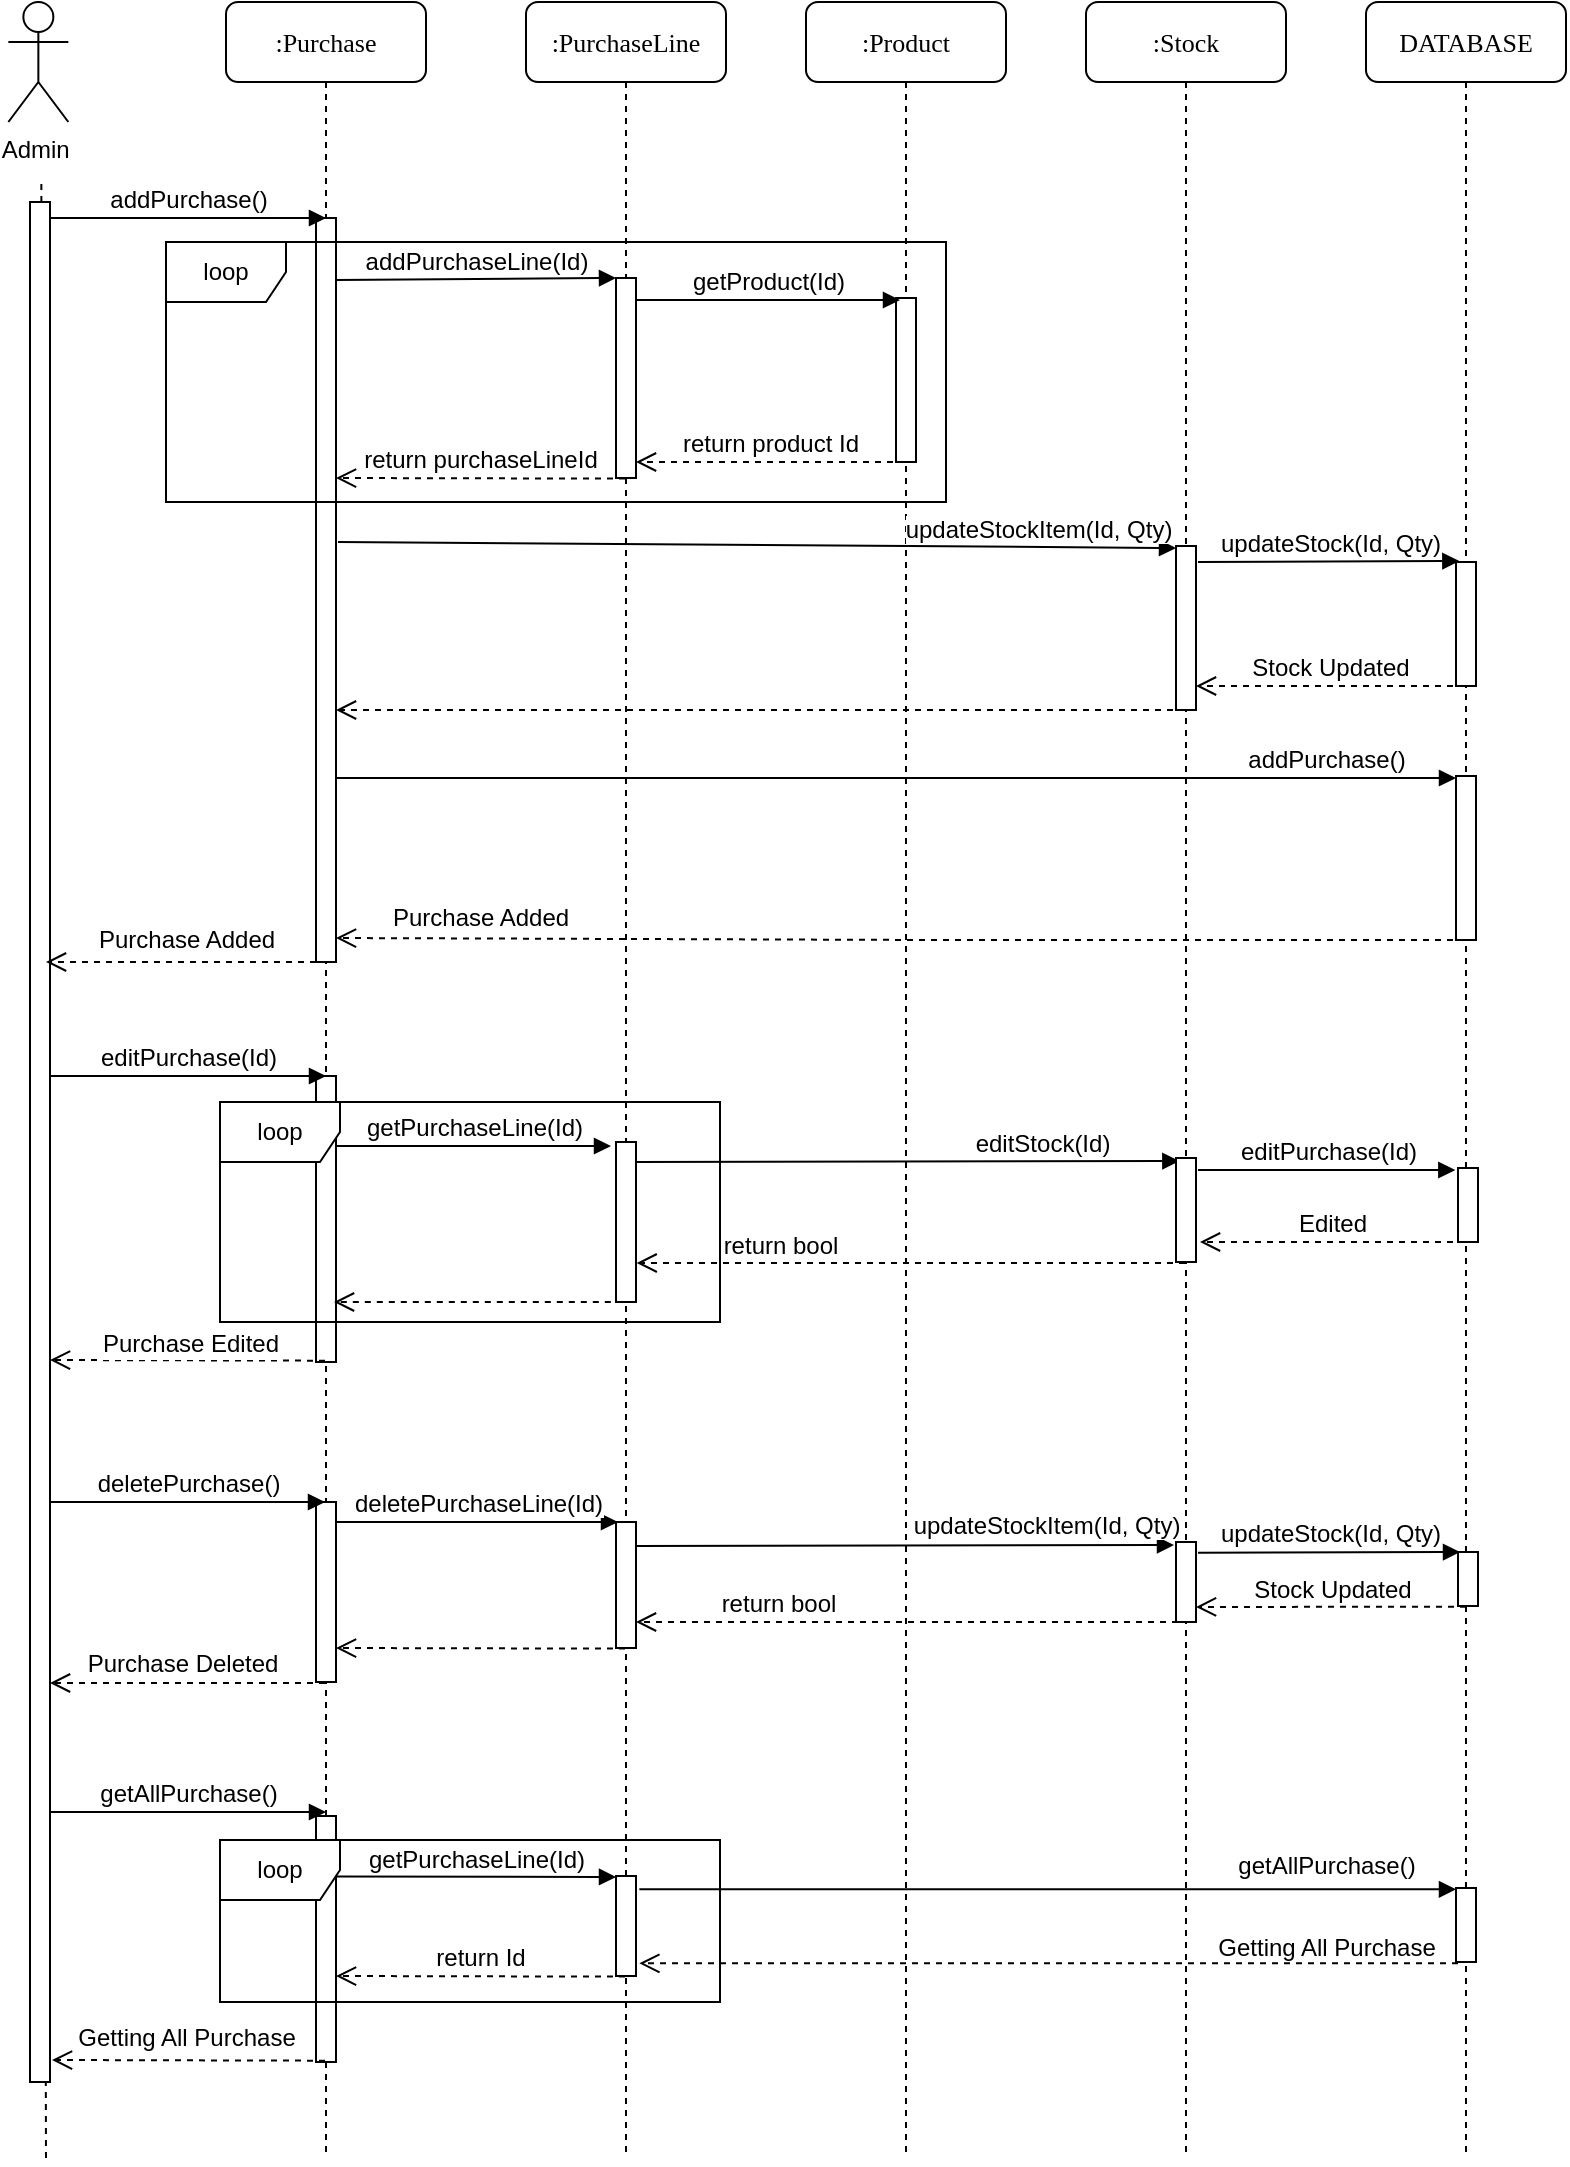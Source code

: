 <mxfile version="21.2.1" type="device">
  <diagram name="Page-1" id="MuWw8hlP-7gh3ki9MRSE">
    <mxGraphModel dx="1434" dy="854" grid="1" gridSize="10" guides="1" tooltips="1" connect="1" arrows="1" fold="1" page="1" pageScale="1" pageWidth="827" pageHeight="1169" math="0" shadow="0">
      <root>
        <mxCell id="0" />
        <mxCell id="1" parent="0" />
        <mxCell id="n9vFjWYDE5SBtBu7MkNS-1" value="Admin&amp;nbsp;" style="shape=umlActor;verticalLabelPosition=bottom;verticalAlign=top;html=1;points=[[0,0.333,0,0,0],[0,1,0,0,0],[0.25,0.1,0,0,0],[0.5,0,0,0,0],[0.5,0.5,0,0,0],[0.55,1,0,0,31],[0.75,0.1,0,0,0],[1,0.333,0,0,0],[1,1,0,0,0]];" parent="1" vertex="1">
          <mxGeometry x="31.18" y="50" width="30" height="60" as="geometry" />
        </mxCell>
        <mxCell id="n9vFjWYDE5SBtBu7MkNS-2" value="" style="rounded=0;orthogonalLoop=1;jettySize=auto;html=1;dashed=1;endArrow=none;endFill=0;exitX=0.55;exitY=1;exitDx=0;exitDy=31;exitPerimeter=0;" parent="1" source="n9vFjWYDE5SBtBu7MkNS-1" edge="1">
          <mxGeometry relative="1" as="geometry">
            <mxPoint x="46" y="120" as="sourcePoint" />
            <mxPoint x="50" y="1130" as="targetPoint" />
          </mxGeometry>
        </mxCell>
        <mxCell id="n9vFjWYDE5SBtBu7MkNS-3" value=":Product" style="shape=umlLifeline;perimeter=lifelinePerimeter;whiteSpace=wrap;html=1;container=1;collapsible=0;recursiveResize=0;outlineConnect=0;rounded=1;shadow=0;comic=0;labelBackgroundColor=none;strokeWidth=1;fontFamily=Verdana;fontSize=13;align=center;" parent="1" vertex="1">
          <mxGeometry x="430" y="50" width="100" height="1078" as="geometry" />
        </mxCell>
        <mxCell id="n9vFjWYDE5SBtBu7MkNS-4" value="" style="html=1;points=[];perimeter=orthogonalPerimeter;rounded=0;shadow=0;comic=0;labelBackgroundColor=none;strokeWidth=1;fontFamily=Verdana;fontSize=12;align=center;" parent="n9vFjWYDE5SBtBu7MkNS-3" vertex="1">
          <mxGeometry x="45" y="148" width="10" height="82" as="geometry" />
        </mxCell>
        <mxCell id="n9vFjWYDE5SBtBu7MkNS-8" value="DATABASE" style="shape=umlLifeline;perimeter=lifelinePerimeter;whiteSpace=wrap;html=1;container=0;collapsible=0;recursiveResize=0;outlineConnect=0;rounded=1;shadow=0;comic=0;labelBackgroundColor=none;strokeWidth=1;fontFamily=Verdana;fontSize=13;align=center;" parent="1" vertex="1">
          <mxGeometry x="710" y="50" width="100" height="1078" as="geometry" />
        </mxCell>
        <mxCell id="UcrVy8c6ddUO_n3f5x2V-22" value="" style="html=1;points=[];perimeter=orthogonalPerimeter;outlineConnect=0;targetShapes=umlLifeline;portConstraint=eastwest;newEdgeStyle={&quot;edgeStyle&quot;:&quot;elbowEdgeStyle&quot;,&quot;elbow&quot;:&quot;vertical&quot;,&quot;curved&quot;:0,&quot;rounded&quot;:0};" vertex="1" parent="n9vFjWYDE5SBtBu7MkNS-8">
          <mxGeometry x="45" y="943" width="10" height="37" as="geometry" />
        </mxCell>
        <mxCell id="kZ2RcLdzIM8h738nA8hj-1" value=":Purchase" style="shape=umlLifeline;perimeter=lifelinePerimeter;whiteSpace=wrap;html=1;container=1;collapsible=0;recursiveResize=0;outlineConnect=0;rounded=1;shadow=0;comic=0;labelBackgroundColor=none;strokeWidth=1;fontFamily=Verdana;fontSize=13;align=center;" parent="1" vertex="1">
          <mxGeometry x="140" y="50" width="100" height="1078" as="geometry" />
        </mxCell>
        <mxCell id="kZ2RcLdzIM8h738nA8hj-2" value="" style="html=1;points=[[0,0,0,0,0]];perimeter=orthogonalPerimeter;rounded=0;shadow=0;comic=0;labelBackgroundColor=none;strokeWidth=1;fontFamily=Verdana;fontSize=12;align=center;" parent="kZ2RcLdzIM8h738nA8hj-1" vertex="1">
          <mxGeometry x="45" y="108" width="10" height="372" as="geometry" />
        </mxCell>
        <mxCell id="kZ2RcLdzIM8h738nA8hj-7" value="&lt;font style=&quot;font-size: 12px;&quot;&gt;addPurchaseLine(Id)&lt;/font&gt;" style="html=1;verticalAlign=bottom;endArrow=block;elbow=vertical;rounded=0;entryX=0;entryY=0;entryDx=0;entryDy=0;entryPerimeter=0;" parent="kZ2RcLdzIM8h738nA8hj-1" target="kZ2RcLdzIM8h738nA8hj-4" edge="1">
          <mxGeometry width="80" relative="1" as="geometry">
            <mxPoint x="55" y="139" as="sourcePoint" />
            <mxPoint x="214" y="138" as="targetPoint" />
          </mxGeometry>
        </mxCell>
        <mxCell id="kZ2RcLdzIM8h738nA8hj-16" value="&lt;font style=&quot;font-size: 12px;&quot;&gt;return purchaseLineId&lt;/font&gt;" style="html=1;verticalAlign=bottom;endArrow=open;dashed=1;endSize=8;edgeStyle=elbowEdgeStyle;elbow=vertical;curved=0;rounded=0;" parent="kZ2RcLdzIM8h738nA8hj-1" edge="1">
          <mxGeometry relative="1" as="geometry">
            <mxPoint x="199.5" y="238.31" as="sourcePoint" />
            <mxPoint x="55" y="238.03" as="targetPoint" />
          </mxGeometry>
        </mxCell>
        <mxCell id="kZ2RcLdzIM8h738nA8hj-17" value="&lt;font style=&quot;font-size: 12px;&quot;&gt;updateStockItem(Id, Qty)&lt;/font&gt;" style="html=1;verticalAlign=bottom;endArrow=block;elbow=vertical;rounded=0;" parent="kZ2RcLdzIM8h738nA8hj-1" edge="1">
          <mxGeometry x="0.673" width="80" relative="1" as="geometry">
            <mxPoint x="56" y="270" as="sourcePoint" />
            <mxPoint x="475" y="273" as="targetPoint" />
            <mxPoint as="offset" />
          </mxGeometry>
        </mxCell>
        <mxCell id="kZ2RcLdzIM8h738nA8hj-22" value="" style="html=1;points=[];perimeter=orthogonalPerimeter;rounded=0;shadow=0;comic=0;labelBackgroundColor=none;strokeWidth=1;fontFamily=Verdana;fontSize=12;align=center;" parent="kZ2RcLdzIM8h738nA8hj-1" vertex="1">
          <mxGeometry x="45" y="537" width="10" height="143" as="geometry" />
        </mxCell>
        <mxCell id="kZ2RcLdzIM8h738nA8hj-35" value="&lt;font style=&quot;font-size: 12px;&quot;&gt;deletePurchaseLine(Id)&lt;/font&gt;" style="html=1;verticalAlign=bottom;endArrow=block;edgeStyle=elbowEdgeStyle;elbow=vertical;curved=0;rounded=0;" parent="kZ2RcLdzIM8h738nA8hj-1" edge="1">
          <mxGeometry width="80" relative="1" as="geometry">
            <mxPoint x="55" y="760" as="sourcePoint" />
            <mxPoint x="196" y="760" as="targetPoint" />
          </mxGeometry>
        </mxCell>
        <mxCell id="n9vFjWYDE5SBtBu7MkNS-32" value="" style="html=1;points=[];perimeter=orthogonalPerimeter;rounded=0;shadow=0;comic=0;labelBackgroundColor=none;strokeWidth=1;fontFamily=Verdana;fontSize=12;align=center;" parent="kZ2RcLdzIM8h738nA8hj-1" vertex="1">
          <mxGeometry x="45" y="750" width="10" height="90" as="geometry" />
        </mxCell>
        <mxCell id="kZ2RcLdzIM8h738nA8hj-41" value="" style="html=1;verticalAlign=bottom;endArrow=open;dashed=1;endSize=8;edgeStyle=elbowEdgeStyle;elbow=vertical;curved=0;rounded=0;" parent="kZ2RcLdzIM8h738nA8hj-1" edge="1">
          <mxGeometry x="0.48" relative="1" as="geometry">
            <mxPoint x="199.5" y="823.31" as="sourcePoint" />
            <mxPoint x="55" y="823" as="targetPoint" />
            <mxPoint as="offset" />
          </mxGeometry>
        </mxCell>
        <mxCell id="n9vFjWYDE5SBtBu7MkNS-28" value="" style="html=1;points=[];perimeter=orthogonalPerimeter;rounded=0;shadow=0;comic=0;labelBackgroundColor=none;strokeWidth=1;fontFamily=Verdana;fontSize=12;align=center;" parent="kZ2RcLdzIM8h738nA8hj-1" vertex="1">
          <mxGeometry x="45" y="907" width="10" height="123" as="geometry" />
        </mxCell>
        <mxCell id="kZ2RcLdzIM8h738nA8hj-45" value="&lt;font style=&quot;font-size: 12px;&quot;&gt;return Id&lt;/font&gt;" style="html=1;verticalAlign=bottom;endArrow=open;dashed=1;endSize=8;edgeStyle=elbowEdgeStyle;elbow=vertical;curved=0;rounded=0;" parent="kZ2RcLdzIM8h738nA8hj-1" edge="1">
          <mxGeometry relative="1" as="geometry">
            <mxPoint x="199.5" y="987.31" as="sourcePoint" />
            <mxPoint x="55" y="987" as="targetPoint" />
          </mxGeometry>
        </mxCell>
        <mxCell id="kZ2RcLdzIM8h738nA8hj-3" value=":PurchaseLine" style="shape=umlLifeline;perimeter=lifelinePerimeter;whiteSpace=wrap;html=1;container=1;collapsible=0;recursiveResize=0;outlineConnect=0;rounded=1;shadow=0;comic=0;labelBackgroundColor=none;strokeWidth=1;fontFamily=Verdana;fontSize=13;align=center;" parent="1" vertex="1">
          <mxGeometry x="290" y="50" width="100" height="1078" as="geometry" />
        </mxCell>
        <mxCell id="kZ2RcLdzIM8h738nA8hj-4" value="" style="html=1;points=[[0,0,0,0,0]];perimeter=orthogonalPerimeter;rounded=0;shadow=0;comic=0;labelBackgroundColor=none;strokeWidth=1;fontFamily=Verdana;fontSize=12;align=center;" parent="kZ2RcLdzIM8h738nA8hj-3" vertex="1">
          <mxGeometry x="45" y="138" width="10" height="100" as="geometry" />
        </mxCell>
        <mxCell id="kZ2RcLdzIM8h738nA8hj-8" value="&lt;font style=&quot;font-size: 12px;&quot;&gt;getProduct(Id)&lt;/font&gt;" style="html=1;verticalAlign=bottom;endArrow=block;elbow=vertical;rounded=0;" parent="kZ2RcLdzIM8h738nA8hj-3" edge="1">
          <mxGeometry width="80" relative="1" as="geometry">
            <mxPoint x="55" y="149" as="sourcePoint" />
            <mxPoint x="187" y="149" as="targetPoint" />
          </mxGeometry>
        </mxCell>
        <mxCell id="kZ2RcLdzIM8h738nA8hj-14" value="&lt;font style=&quot;font-size: 12px;&quot;&gt;return product Id&lt;/font&gt;" style="html=1;verticalAlign=bottom;endArrow=open;dashed=1;endSize=8;edgeStyle=elbowEdgeStyle;elbow=vertical;curved=0;rounded=0;" parent="kZ2RcLdzIM8h738nA8hj-3" edge="1">
          <mxGeometry relative="1" as="geometry">
            <mxPoint x="189.5" y="230" as="sourcePoint" />
            <mxPoint x="55" y="230" as="targetPoint" />
            <Array as="points">
              <mxPoint x="120" y="230" />
              <mxPoint x="90" y="200" />
            </Array>
          </mxGeometry>
        </mxCell>
        <mxCell id="kZ2RcLdzIM8h738nA8hj-25" value="" style="html=1;points=[];perimeter=orthogonalPerimeter;rounded=0;shadow=0;comic=0;labelBackgroundColor=none;strokeWidth=1;fontFamily=Verdana;fontSize=12;align=center;" parent="kZ2RcLdzIM8h738nA8hj-3" vertex="1">
          <mxGeometry x="45" y="570" width="10" height="80" as="geometry" />
        </mxCell>
        <mxCell id="kZ2RcLdzIM8h738nA8hj-31" value="&lt;font style=&quot;font-size: 12px;&quot;&gt;editStock(Id)&lt;/font&gt;" style="html=1;verticalAlign=bottom;endArrow=block;edgeStyle=elbowEdgeStyle;elbow=vertical;curved=0;rounded=0;entryX=0.167;entryY=0.019;entryDx=0;entryDy=0;entryPerimeter=0;" parent="kZ2RcLdzIM8h738nA8hj-3" target="kZ2RcLdzIM8h738nA8hj-32" edge="1">
          <mxGeometry x="0.494" width="80" relative="1" as="geometry">
            <mxPoint x="55" y="580" as="sourcePoint" />
            <mxPoint x="135" y="580" as="targetPoint" />
            <mxPoint as="offset" />
          </mxGeometry>
        </mxCell>
        <mxCell id="kZ2RcLdzIM8h738nA8hj-36" value="" style="html=1;points=[];perimeter=orthogonalPerimeter;rounded=0;shadow=0;comic=0;labelBackgroundColor=none;strokeWidth=1;fontFamily=Verdana;fontSize=12;align=center;" parent="kZ2RcLdzIM8h738nA8hj-3" vertex="1">
          <mxGeometry x="45" y="760" width="10" height="63" as="geometry" />
        </mxCell>
        <mxCell id="kZ2RcLdzIM8h738nA8hj-38" value="&lt;font style=&quot;font-size: 12px;&quot;&gt;updateStockItem(Id, Qty)&lt;/font&gt;" style="html=1;verticalAlign=bottom;endArrow=block;edgeStyle=elbowEdgeStyle;elbow=vertical;curved=0;rounded=0;entryX=-0.1;entryY=-0.025;entryDx=0;entryDy=0;entryPerimeter=0;" parent="kZ2RcLdzIM8h738nA8hj-3" edge="1">
          <mxGeometry x="0.521" y="1" width="80" relative="1" as="geometry">
            <mxPoint x="55" y="772" as="sourcePoint" />
            <mxPoint x="324" y="771" as="targetPoint" />
            <mxPoint as="offset" />
          </mxGeometry>
        </mxCell>
        <mxCell id="kZ2RcLdzIM8h738nA8hj-40" value="&lt;font style=&quot;font-size: 12px;&quot;&gt;return bool&lt;/font&gt;" style="html=1;verticalAlign=bottom;endArrow=open;dashed=1;endSize=8;edgeStyle=elbowEdgeStyle;elbow=vertical;curved=0;rounded=0;" parent="kZ2RcLdzIM8h738nA8hj-3" edge="1">
          <mxGeometry x="0.48" relative="1" as="geometry">
            <mxPoint x="326" y="810" as="sourcePoint" />
            <mxPoint x="55" y="810" as="targetPoint" />
            <mxPoint as="offset" />
          </mxGeometry>
        </mxCell>
        <mxCell id="n9vFjWYDE5SBtBu7MkNS-21" value="" style="html=1;points=[];perimeter=orthogonalPerimeter;rounded=0;shadow=0;comic=0;labelBackgroundColor=none;strokeWidth=1;fontFamily=Verdana;fontSize=12;align=center;" parent="kZ2RcLdzIM8h738nA8hj-3" vertex="1">
          <mxGeometry x="45" y="937" width="10" height="50" as="geometry" />
        </mxCell>
        <mxCell id="kZ2RcLdzIM8h738nA8hj-9" value=":Stock" style="shape=umlLifeline;perimeter=lifelinePerimeter;whiteSpace=wrap;html=1;container=1;collapsible=0;recursiveResize=0;outlineConnect=0;rounded=1;shadow=0;comic=0;labelBackgroundColor=none;strokeWidth=1;fontFamily=Verdana;fontSize=13;align=center;" parent="1" vertex="1">
          <mxGeometry x="570" y="50" width="100" height="1078" as="geometry" />
        </mxCell>
        <mxCell id="kZ2RcLdzIM8h738nA8hj-11" value="" style="html=1;points=[];perimeter=orthogonalPerimeter;rounded=0;shadow=0;comic=0;labelBackgroundColor=none;strokeWidth=1;fontFamily=Verdana;fontSize=12;align=center;" parent="kZ2RcLdzIM8h738nA8hj-9" vertex="1">
          <mxGeometry x="45" y="272" width="10" height="82" as="geometry" />
        </mxCell>
        <mxCell id="kZ2RcLdzIM8h738nA8hj-32" value="" style="html=1;points=[];perimeter=orthogonalPerimeter;rounded=0;shadow=0;comic=0;labelBackgroundColor=none;strokeWidth=1;fontFamily=Verdana;fontSize=12;align=center;" parent="kZ2RcLdzIM8h738nA8hj-9" vertex="1">
          <mxGeometry x="45" y="578" width="10" height="52" as="geometry" />
        </mxCell>
        <mxCell id="kZ2RcLdzIM8h738nA8hj-39" value="" style="html=1;points=[];perimeter=orthogonalPerimeter;rounded=0;shadow=0;comic=0;labelBackgroundColor=none;strokeWidth=1;fontFamily=Verdana;fontSize=12;align=center;" parent="kZ2RcLdzIM8h738nA8hj-9" vertex="1">
          <mxGeometry x="45" y="770" width="10" height="40" as="geometry" />
        </mxCell>
        <mxCell id="UcrVy8c6ddUO_n3f5x2V-18" value="&lt;font style=&quot;font-size: 12px;&quot;&gt;updateStock(Id, Qty)&lt;/font&gt;" style="html=1;verticalAlign=bottom;endArrow=block;edgeStyle=elbowEdgeStyle;elbow=vertical;curved=0;rounded=0;entryX=0.167;entryY=-0.016;entryDx=0;entryDy=0;entryPerimeter=0;" edge="1" parent="kZ2RcLdzIM8h738nA8hj-9">
          <mxGeometry width="80" relative="1" as="geometry">
            <mxPoint x="56" y="775.33" as="sourcePoint" />
            <mxPoint x="187" y="774.33" as="targetPoint" />
          </mxGeometry>
        </mxCell>
        <mxCell id="UcrVy8c6ddUO_n3f5x2V-19" value="&lt;font style=&quot;font-size: 12px;&quot;&gt;Stock Updated&lt;/font&gt;" style="html=1;verticalAlign=bottom;endArrow=open;dashed=1;endSize=8;edgeStyle=elbowEdgeStyle;elbow=vertical;curved=0;rounded=0;" edge="1" parent="kZ2RcLdzIM8h738nA8hj-9">
          <mxGeometry relative="1" as="geometry">
            <mxPoint x="190" y="802.33" as="sourcePoint" />
            <mxPoint x="55" y="802.33" as="targetPoint" />
          </mxGeometry>
        </mxCell>
        <mxCell id="kZ2RcLdzIM8h738nA8hj-18" value="" style="html=1;verticalAlign=bottom;endArrow=open;dashed=1;endSize=8;elbow=vertical;rounded=0;" parent="1" edge="1">
          <mxGeometry relative="1" as="geometry">
            <mxPoint x="619.5" y="404" as="sourcePoint" />
            <mxPoint x="195" y="404" as="targetPoint" />
            <Array as="points">
              <mxPoint x="390" y="404" />
              <mxPoint x="350" y="404" />
            </Array>
          </mxGeometry>
        </mxCell>
        <mxCell id="kZ2RcLdzIM8h738nA8hj-19" value="loop" style="shape=umlFrame;whiteSpace=wrap;html=1;pointerEvents=0;" parent="1" vertex="1">
          <mxGeometry x="110" y="170" width="390" height="130" as="geometry" />
        </mxCell>
        <mxCell id="kZ2RcLdzIM8h738nA8hj-24" value="&lt;font style=&quot;font-size: 12px;&quot;&gt;getPurchaseLine(Id)&lt;/font&gt;" style="html=1;verticalAlign=bottom;endArrow=block;edgeStyle=elbowEdgeStyle;elbow=vertical;curved=0;rounded=0;entryX=-0.193;entryY=0.032;entryDx=0;entryDy=0;entryPerimeter=0;" parent="1" edge="1">
          <mxGeometry width="80" relative="1" as="geometry">
            <mxPoint x="195" y="622" as="sourcePoint" />
            <mxPoint x="332.5" y="622.31" as="targetPoint" />
          </mxGeometry>
        </mxCell>
        <mxCell id="kZ2RcLdzIM8h738nA8hj-27" value="loop" style="shape=umlFrame;whiteSpace=wrap;html=1;pointerEvents=0;" parent="1" vertex="1">
          <mxGeometry x="137" y="600" width="250" height="110" as="geometry" />
        </mxCell>
        <mxCell id="kZ2RcLdzIM8h738nA8hj-29" value="" style="html=1;verticalAlign=bottom;endArrow=open;dashed=1;endSize=8;elbow=vertical;rounded=0;exitX=-0.159;exitY=0.821;exitDx=0;exitDy=0;exitPerimeter=0;" parent="1" edge="1">
          <mxGeometry relative="1" as="geometry">
            <mxPoint x="332.41" y="700" as="sourcePoint" />
            <mxPoint x="194" y="700" as="targetPoint" />
          </mxGeometry>
        </mxCell>
        <mxCell id="kZ2RcLdzIM8h738nA8hj-21" value="&lt;font style=&quot;font-size: 12px;&quot;&gt;editPurchase(Id)&lt;/font&gt;" style="html=1;verticalAlign=bottom;endArrow=block;elbow=vertical;rounded=0;" parent="1" edge="1">
          <mxGeometry width="80" relative="1" as="geometry">
            <mxPoint x="52" y="587" as="sourcePoint" />
            <mxPoint x="190" y="587" as="targetPoint" />
          </mxGeometry>
        </mxCell>
        <mxCell id="kZ2RcLdzIM8h738nA8hj-33" value="&lt;font style=&quot;font-size: 12px;&quot;&gt;return bool&lt;/font&gt;" style="html=1;verticalAlign=bottom;endArrow=open;dashed=1;endSize=8;edgeStyle=elbowEdgeStyle;elbow=vertical;curved=0;rounded=0;entryX=1.033;entryY=0.754;entryDx=0;entryDy=0;entryPerimeter=0;" parent="1" source="kZ2RcLdzIM8h738nA8hj-9" edge="1" target="kZ2RcLdzIM8h738nA8hj-25">
          <mxGeometry x="0.48" relative="1" as="geometry">
            <mxPoint x="430" y="680.03" as="sourcePoint" />
            <mxPoint x="350" y="680" as="targetPoint" />
            <mxPoint as="offset" />
          </mxGeometry>
        </mxCell>
        <mxCell id="kZ2RcLdzIM8h738nA8hj-42" value="" style="html=1;verticalAlign=bottom;endArrow=open;dashed=1;endSize=8;edgeStyle=elbowEdgeStyle;elbow=vertical;curved=0;rounded=0;" parent="1" source="kZ2RcLdzIM8h738nA8hj-1" edge="1">
          <mxGeometry x="0.48" relative="1" as="geometry">
            <mxPoint x="197" y="890.28" as="sourcePoint" />
            <mxPoint x="52" y="890.28" as="targetPoint" />
            <mxPoint as="offset" />
          </mxGeometry>
        </mxCell>
        <mxCell id="UcrVy8c6ddUO_n3f5x2V-25" value="&lt;font style=&quot;font-size: 12px;&quot;&gt;Purchase Deleted&lt;/font&gt;" style="edgeLabel;html=1;align=center;verticalAlign=middle;resizable=0;points=[];" vertex="1" connectable="0" parent="kZ2RcLdzIM8h738nA8hj-42">
          <mxGeometry x="0.049" y="-2" relative="1" as="geometry">
            <mxPoint y="-8" as="offset" />
          </mxGeometry>
        </mxCell>
        <mxCell id="kZ2RcLdzIM8h738nA8hj-44" value="&lt;font style=&quot;font-size: 12px;&quot;&gt;getPurchaseLine(Id)&lt;/font&gt;" style="html=1;verticalAlign=bottom;endArrow=block;edgeStyle=elbowEdgeStyle;elbow=vertical;curved=0;rounded=0;exitX=0.979;exitY=0.272;exitDx=0;exitDy=0;exitPerimeter=0;" parent="1" edge="1">
          <mxGeometry width="80" relative="1" as="geometry">
            <mxPoint x="194.79" y="987.304" as="sourcePoint" />
            <mxPoint x="335.0" y="987.276" as="targetPoint" />
          </mxGeometry>
        </mxCell>
        <mxCell id="kZ2RcLdzIM8h738nA8hj-47" value="loop" style="shape=umlFrame;whiteSpace=wrap;html=1;pointerEvents=0;" parent="1" vertex="1">
          <mxGeometry x="137" y="969" width="250" height="81" as="geometry" />
        </mxCell>
        <mxCell id="kZ2RcLdzIM8h738nA8hj-48" value="" style="html=1;verticalAlign=bottom;endArrow=open;dashed=1;endSize=8;edgeStyle=elbowEdgeStyle;elbow=vertical;curved=0;rounded=0;" parent="1" edge="1">
          <mxGeometry relative="1" as="geometry">
            <mxPoint x="189.5" y="1079.333" as="sourcePoint" />
            <mxPoint x="53" y="1079.03" as="targetPoint" />
          </mxGeometry>
        </mxCell>
        <mxCell id="UcrVy8c6ddUO_n3f5x2V-26" value="&lt;font style=&quot;font-size: 12px;&quot;&gt;Getting All Purchase&lt;/font&gt;" style="edgeLabel;html=1;align=center;verticalAlign=middle;resizable=0;points=[];" vertex="1" connectable="0" parent="kZ2RcLdzIM8h738nA8hj-48">
          <mxGeometry x="0.416" y="-1" relative="1" as="geometry">
            <mxPoint x="27" y="-10" as="offset" />
          </mxGeometry>
        </mxCell>
        <mxCell id="n9vFjWYDE5SBtBu7MkNS-9" value="" style="html=1;points=[[0,0,0,0,0]];perimeter=orthogonalPerimeter;rounded=0;shadow=0;comic=0;labelBackgroundColor=none;strokeWidth=1;fontFamily=Verdana;fontSize=12;align=center;" parent="1" vertex="1">
          <mxGeometry x="42" y="150" width="10" height="940" as="geometry" />
        </mxCell>
        <mxCell id="kZ2RcLdzIM8h738nA8hj-5" value="&lt;font style=&quot;font-size: 12px;&quot;&gt;addPurchase()&lt;/font&gt;" style="html=1;verticalAlign=bottom;endArrow=block;edgeStyle=elbowEdgeStyle;elbow=vertical;curved=0;rounded=0;" parent="1" edge="1">
          <mxGeometry width="80" relative="1" as="geometry">
            <mxPoint x="52" y="158" as="sourcePoint" />
            <mxPoint x="190" y="158" as="targetPoint" />
          </mxGeometry>
        </mxCell>
        <mxCell id="kZ2RcLdzIM8h738nA8hj-30" value="" style="html=1;verticalAlign=bottom;endArrow=open;dashed=1;endSize=8;edgeStyle=elbowEdgeStyle;elbow=vertical;curved=0;rounded=0;" parent="1" edge="1">
          <mxGeometry relative="1" as="geometry">
            <mxPoint x="189.5" y="729.333" as="sourcePoint" />
            <mxPoint x="52" y="729.03" as="targetPoint" />
          </mxGeometry>
        </mxCell>
        <mxCell id="UcrVy8c6ddUO_n3f5x2V-17" value="&lt;font style=&quot;font-size: 12px;&quot;&gt;Purchase Edited&lt;/font&gt;" style="edgeLabel;html=1;align=center;verticalAlign=middle;resizable=0;points=[];" vertex="1" connectable="0" parent="kZ2RcLdzIM8h738nA8hj-30">
          <mxGeometry x="-0.151" y="-3" relative="1" as="geometry">
            <mxPoint x="-10" y="-5" as="offset" />
          </mxGeometry>
        </mxCell>
        <mxCell id="kZ2RcLdzIM8h738nA8hj-34" value="&lt;font style=&quot;font-size: 12px;&quot;&gt;deletePurchase()&lt;/font&gt;" style="html=1;verticalAlign=bottom;endArrow=block;edgeStyle=elbowEdgeStyle;elbow=vertical;curved=0;rounded=0;" parent="1" target="kZ2RcLdzIM8h738nA8hj-1" edge="1">
          <mxGeometry width="80" relative="1" as="geometry">
            <mxPoint x="52" y="800" as="sourcePoint" />
            <mxPoint x="132" y="800" as="targetPoint" />
          </mxGeometry>
        </mxCell>
        <mxCell id="kZ2RcLdzIM8h738nA8hj-43" value="&lt;font style=&quot;font-size: 12px;&quot;&gt;getAllPurchase()&lt;/font&gt;" style="html=1;verticalAlign=bottom;endArrow=block;edgeStyle=elbowEdgeStyle;elbow=vertical;curved=0;rounded=0;" parent="1" edge="1">
          <mxGeometry width="80" relative="1" as="geometry">
            <mxPoint x="52" y="955" as="sourcePoint" />
            <mxPoint x="190" y="955" as="targetPoint" />
          </mxGeometry>
        </mxCell>
        <mxCell id="kZ2RcLdzIM8h738nA8hj-20" value="" style="html=1;verticalAlign=bottom;endArrow=open;dashed=1;endSize=8;edgeStyle=elbowEdgeStyle;elbow=vertical;curved=0;rounded=0;" parent="1" edge="1">
          <mxGeometry x="-0.002" relative="1" as="geometry">
            <mxPoint x="185" y="530.0" as="sourcePoint" />
            <mxPoint x="50" y="530" as="targetPoint" />
            <mxPoint as="offset" />
            <Array as="points" />
          </mxGeometry>
        </mxCell>
        <mxCell id="UcrVy8c6ddUO_n3f5x2V-6" value="&lt;font style=&quot;font-size: 12px;&quot;&gt;Purchase Added&lt;/font&gt;" style="edgeLabel;html=1;align=center;verticalAlign=middle;resizable=0;points=[];" vertex="1" connectable="0" parent="kZ2RcLdzIM8h738nA8hj-20">
          <mxGeometry x="-0.322" relative="1" as="geometry">
            <mxPoint x="-19" y="-11" as="offset" />
          </mxGeometry>
        </mxCell>
        <mxCell id="UcrVy8c6ddUO_n3f5x2V-3" value="&lt;font style=&quot;font-size: 12px;&quot;&gt;addPurchase()&lt;/font&gt;" style="html=1;verticalAlign=bottom;endArrow=block;elbow=vertical;rounded=0;" edge="1" parent="1">
          <mxGeometry x="0.768" width="80" relative="1" as="geometry">
            <mxPoint x="195" y="438" as="sourcePoint" />
            <mxPoint x="755" y="438" as="targetPoint" />
            <mxPoint as="offset" />
          </mxGeometry>
        </mxCell>
        <mxCell id="UcrVy8c6ddUO_n3f5x2V-4" value="" style="html=1;points=[];perimeter=orthogonalPerimeter;rounded=0;shadow=0;comic=0;labelBackgroundColor=none;strokeWidth=1;fontFamily=Verdana;fontSize=12;align=center;" vertex="1" parent="1">
          <mxGeometry x="755" y="437" width="10" height="82" as="geometry" />
        </mxCell>
        <mxCell id="UcrVy8c6ddUO_n3f5x2V-5" value="" style="html=1;verticalAlign=bottom;endArrow=open;dashed=1;endSize=8;elbow=vertical;rounded=0;" edge="1" parent="1">
          <mxGeometry relative="1" as="geometry">
            <mxPoint x="759.5" y="519" as="sourcePoint" />
            <mxPoint x="195" y="518" as="targetPoint" />
            <Array as="points">
              <mxPoint x="530" y="519" />
              <mxPoint x="490" y="519" />
            </Array>
          </mxGeometry>
        </mxCell>
        <mxCell id="UcrVy8c6ddUO_n3f5x2V-13" value="&lt;font style=&quot;font-size: 12px;&quot;&gt;Purchase Added&lt;/font&gt;" style="edgeLabel;html=1;align=center;verticalAlign=middle;resizable=0;points=[];" vertex="1" connectable="0" parent="UcrVy8c6ddUO_n3f5x2V-5">
          <mxGeometry x="0.758" y="1" relative="1" as="geometry">
            <mxPoint x="3" y="-11" as="offset" />
          </mxGeometry>
        </mxCell>
        <mxCell id="UcrVy8c6ddUO_n3f5x2V-7" value="" style="html=1;points=[];perimeter=orthogonalPerimeter;rounded=0;shadow=0;comic=0;labelBackgroundColor=none;strokeWidth=1;fontFamily=Verdana;fontSize=12;align=center;" vertex="1" parent="1">
          <mxGeometry x="755" y="330" width="10" height="62" as="geometry" />
        </mxCell>
        <mxCell id="UcrVy8c6ddUO_n3f5x2V-8" value="&lt;font style=&quot;font-size: 12px;&quot;&gt;updateStock(Id, Qty)&lt;/font&gt;" style="html=1;verticalAlign=bottom;endArrow=block;edgeStyle=elbowEdgeStyle;elbow=vertical;curved=0;rounded=0;entryX=0.167;entryY=-0.016;entryDx=0;entryDy=0;entryPerimeter=0;" edge="1" parent="1" target="UcrVy8c6ddUO_n3f5x2V-7">
          <mxGeometry width="80" relative="1" as="geometry">
            <mxPoint x="626" y="330" as="sourcePoint" />
            <mxPoint x="750" y="330" as="targetPoint" />
          </mxGeometry>
        </mxCell>
        <mxCell id="UcrVy8c6ddUO_n3f5x2V-12" value="&lt;font style=&quot;font-size: 12px;&quot;&gt;Stock Updated&lt;/font&gt;" style="html=1;verticalAlign=bottom;endArrow=open;dashed=1;endSize=8;edgeStyle=elbowEdgeStyle;elbow=vertical;curved=0;rounded=0;" edge="1" parent="1" source="n9vFjWYDE5SBtBu7MkNS-8">
          <mxGeometry relative="1" as="geometry">
            <mxPoint x="705" y="392" as="sourcePoint" />
            <mxPoint x="625" y="392" as="targetPoint" />
          </mxGeometry>
        </mxCell>
        <mxCell id="UcrVy8c6ddUO_n3f5x2V-14" value="&lt;font style=&quot;font-size: 12px;&quot;&gt;editPurchase(Id)&lt;/font&gt;" style="html=1;verticalAlign=bottom;endArrow=block;edgeStyle=elbowEdgeStyle;elbow=vertical;curved=0;rounded=0;entryX=-0.133;entryY=0.016;entryDx=0;entryDy=0;entryPerimeter=0;" edge="1" parent="1" target="UcrVy8c6ddUO_n3f5x2V-15">
          <mxGeometry width="80" relative="1" as="geometry">
            <mxPoint x="626" y="634" as="sourcePoint" />
            <mxPoint x="706" y="634" as="targetPoint" />
          </mxGeometry>
        </mxCell>
        <mxCell id="UcrVy8c6ddUO_n3f5x2V-15" value="" style="html=1;points=[];perimeter=orthogonalPerimeter;rounded=0;shadow=0;comic=0;labelBackgroundColor=none;strokeWidth=1;fontFamily=Verdana;fontSize=12;align=center;" vertex="1" parent="1">
          <mxGeometry x="756" y="633" width="10" height="37" as="geometry" />
        </mxCell>
        <mxCell id="UcrVy8c6ddUO_n3f5x2V-16" value="&lt;font style=&quot;font-size: 12px;&quot;&gt;Edited&lt;/font&gt;" style="html=1;verticalAlign=bottom;endArrow=open;dashed=1;endSize=8;edgeStyle=elbowEdgeStyle;elbow=vertical;curved=0;rounded=0;" edge="1" parent="1" source="n9vFjWYDE5SBtBu7MkNS-8">
          <mxGeometry relative="1" as="geometry">
            <mxPoint x="707" y="670" as="sourcePoint" />
            <mxPoint x="627" y="670" as="targetPoint" />
          </mxGeometry>
        </mxCell>
        <mxCell id="UcrVy8c6ddUO_n3f5x2V-20" value="" style="html=1;points=[];perimeter=orthogonalPerimeter;rounded=0;shadow=0;comic=0;labelBackgroundColor=none;strokeWidth=1;fontFamily=Verdana;fontSize=12;align=center;" vertex="1" parent="1">
          <mxGeometry x="756" y="825" width="10" height="27" as="geometry" />
        </mxCell>
        <mxCell id="UcrVy8c6ddUO_n3f5x2V-24" value="&lt;font style=&quot;font-size: 12px;&quot;&gt;Getting All Purchase&lt;/font&gt;" style="html=1;verticalAlign=bottom;endArrow=open;dashed=1;endSize=8;elbow=vertical;rounded=0;entryX=1.167;entryY=0.093;entryDx=0;entryDy=0;entryPerimeter=0;" edge="1" parent="1">
          <mxGeometry x="-0.677" y="1" relative="1" as="geometry">
            <mxPoint x="346.67" y="1030.65" as="targetPoint" />
            <mxPoint x="756" y="1030.65" as="sourcePoint" />
            <mxPoint as="offset" />
          </mxGeometry>
        </mxCell>
        <mxCell id="UcrVy8c6ddUO_n3f5x2V-23" value="&lt;font style=&quot;font-size: 12px;&quot;&gt;getAllPurchase()&lt;/font&gt;" style="html=1;verticalAlign=bottom;endArrow=block;elbow=vertical;rounded=0;exitX=1.167;exitY=0.213;exitDx=0;exitDy=0;exitPerimeter=0;" edge="1" parent="1">
          <mxGeometry x="0.682" y="3" relative="1" as="geometry">
            <mxPoint x="346.67" y="993.65" as="sourcePoint" />
            <mxPoint x="755" y="993.65" as="targetPoint" />
            <mxPoint as="offset" />
          </mxGeometry>
        </mxCell>
      </root>
    </mxGraphModel>
  </diagram>
</mxfile>
